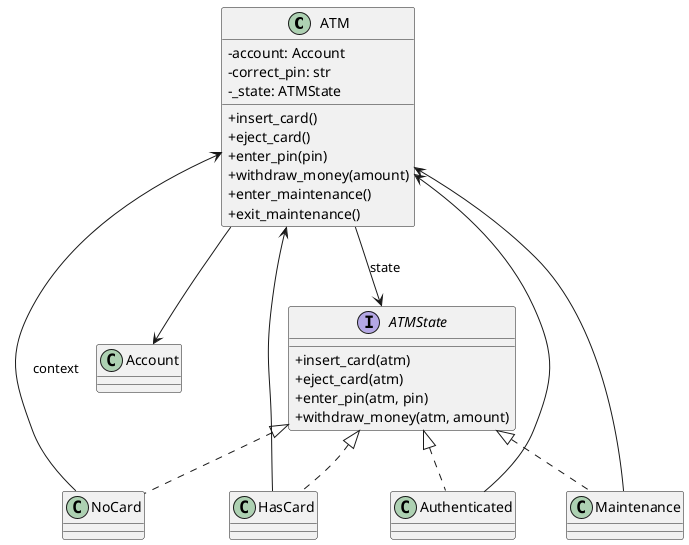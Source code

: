 @startuml class
skinparam classAttributeIconSize 0

class ATM {
    -account: Account
    -correct_pin: str
    -_state: ATMState
    +insert_card()
    +eject_card()
    +enter_pin(pin)
    +withdraw_money(amount)
    +enter_maintenance()
    +exit_maintenance()
}

interface ATMState {
    +insert_card(atm)
    +eject_card(atm)
    +enter_pin(atm, pin)
    +withdraw_money(atm, amount)
}

class NoCard
class HasCard
class Authenticated
class Maintenance

ATMState <|.. NoCard
ATMState <|.. HasCard
ATMState <|.. Authenticated
ATMState <|.. Maintenance
ATM --> ATMState : «state»
NoCard --> ATM : «context»
HasCard --> ATM
Authenticated --> ATM
Maintenance --> ATM
class Account
ATM --> Account
@enduml

